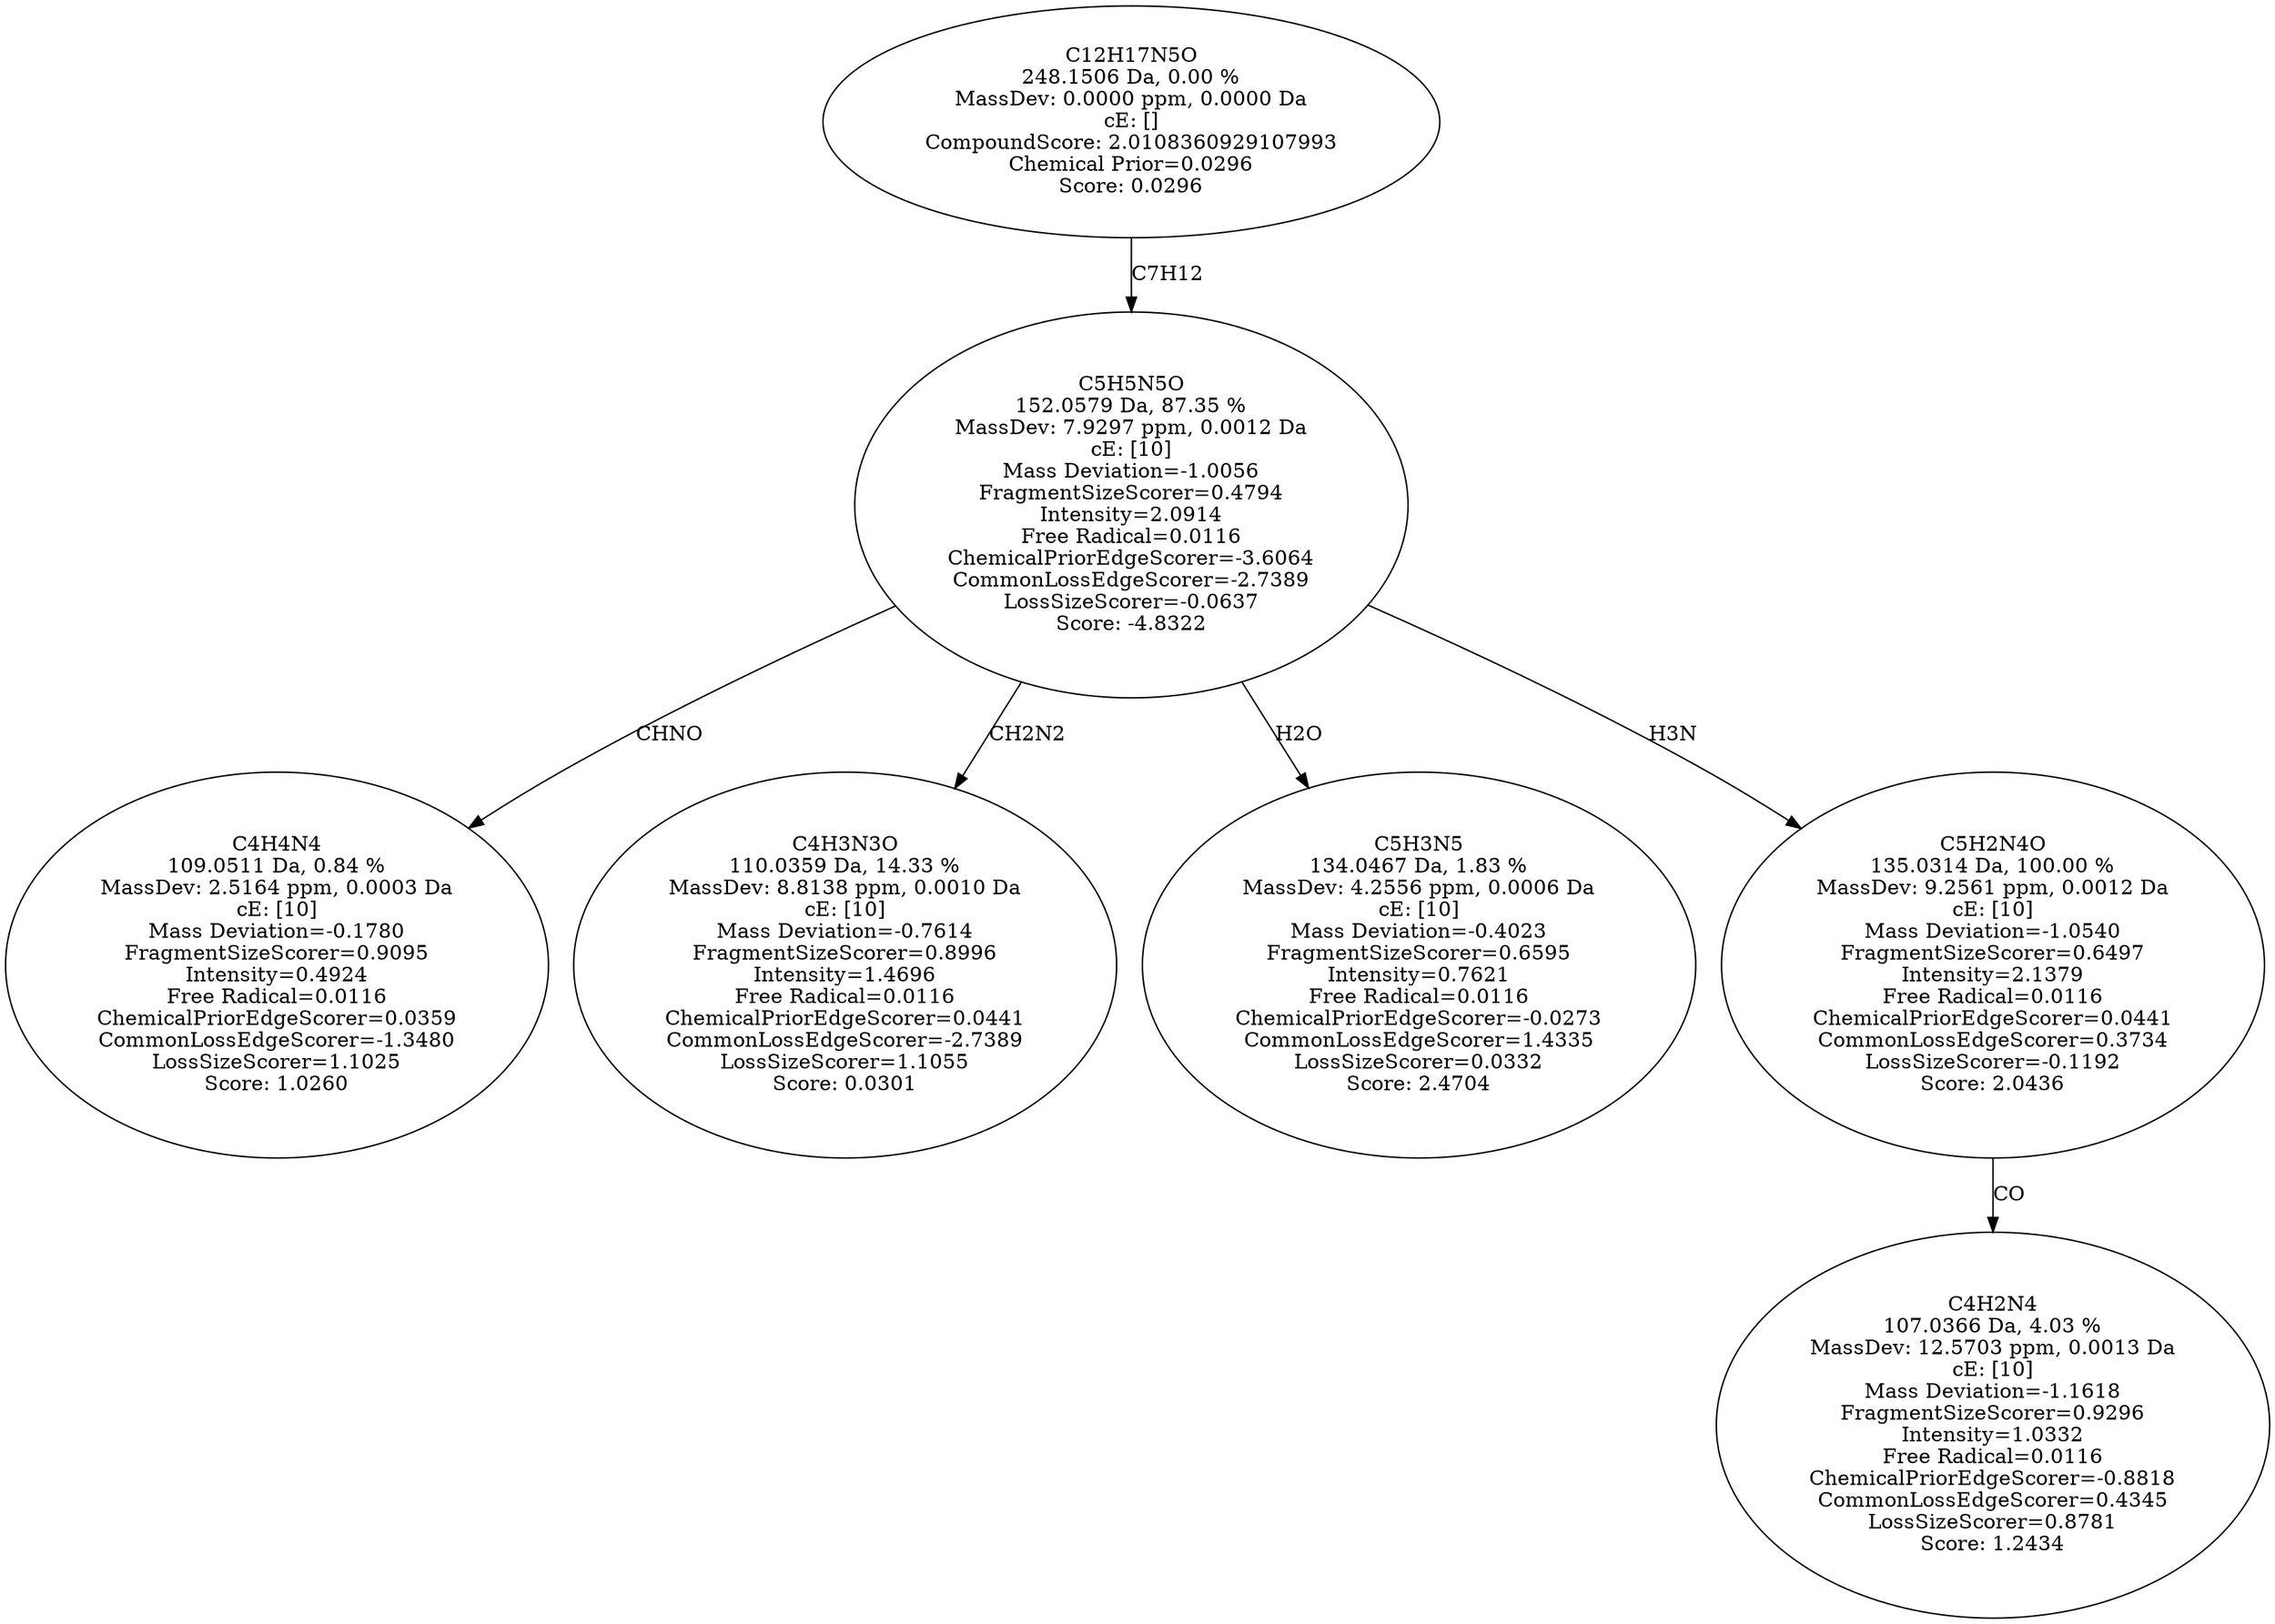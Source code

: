 strict digraph {
v1 [label="C4H4N4\n109.0511 Da, 0.84 %\nMassDev: 2.5164 ppm, 0.0003 Da\ncE: [10]\nMass Deviation=-0.1780\nFragmentSizeScorer=0.9095\nIntensity=0.4924\nFree Radical=0.0116\nChemicalPriorEdgeScorer=0.0359\nCommonLossEdgeScorer=-1.3480\nLossSizeScorer=1.1025\nScore: 1.0260"];
v2 [label="C4H3N3O\n110.0359 Da, 14.33 %\nMassDev: 8.8138 ppm, 0.0010 Da\ncE: [10]\nMass Deviation=-0.7614\nFragmentSizeScorer=0.8996\nIntensity=1.4696\nFree Radical=0.0116\nChemicalPriorEdgeScorer=0.0441\nCommonLossEdgeScorer=-2.7389\nLossSizeScorer=1.1055\nScore: 0.0301"];
v3 [label="C5H3N5\n134.0467 Da, 1.83 %\nMassDev: 4.2556 ppm, 0.0006 Da\ncE: [10]\nMass Deviation=-0.4023\nFragmentSizeScorer=0.6595\nIntensity=0.7621\nFree Radical=0.0116\nChemicalPriorEdgeScorer=-0.0273\nCommonLossEdgeScorer=1.4335\nLossSizeScorer=0.0332\nScore: 2.4704"];
v4 [label="C4H2N4\n107.0366 Da, 4.03 %\nMassDev: 12.5703 ppm, 0.0013 Da\ncE: [10]\nMass Deviation=-1.1618\nFragmentSizeScorer=0.9296\nIntensity=1.0332\nFree Radical=0.0116\nChemicalPriorEdgeScorer=-0.8818\nCommonLossEdgeScorer=0.4345\nLossSizeScorer=0.8781\nScore: 1.2434"];
v5 [label="C5H2N4O\n135.0314 Da, 100.00 %\nMassDev: 9.2561 ppm, 0.0012 Da\ncE: [10]\nMass Deviation=-1.0540\nFragmentSizeScorer=0.6497\nIntensity=2.1379\nFree Radical=0.0116\nChemicalPriorEdgeScorer=0.0441\nCommonLossEdgeScorer=0.3734\nLossSizeScorer=-0.1192\nScore: 2.0436"];
v6 [label="C5H5N5O\n152.0579 Da, 87.35 %\nMassDev: 7.9297 ppm, 0.0012 Da\ncE: [10]\nMass Deviation=-1.0056\nFragmentSizeScorer=0.4794\nIntensity=2.0914\nFree Radical=0.0116\nChemicalPriorEdgeScorer=-3.6064\nCommonLossEdgeScorer=-2.7389\nLossSizeScorer=-0.0637\nScore: -4.8322"];
v7 [label="C12H17N5O\n248.1506 Da, 0.00 %\nMassDev: 0.0000 ppm, 0.0000 Da\ncE: []\nCompoundScore: 2.0108360929107993\nChemical Prior=0.0296\nScore: 0.0296"];
v6 -> v1 [label="CHNO"];
v6 -> v2 [label="CH2N2"];
v6 -> v3 [label="H2O"];
v5 -> v4 [label="CO"];
v6 -> v5 [label="H3N"];
v7 -> v6 [label="C7H12"];
}